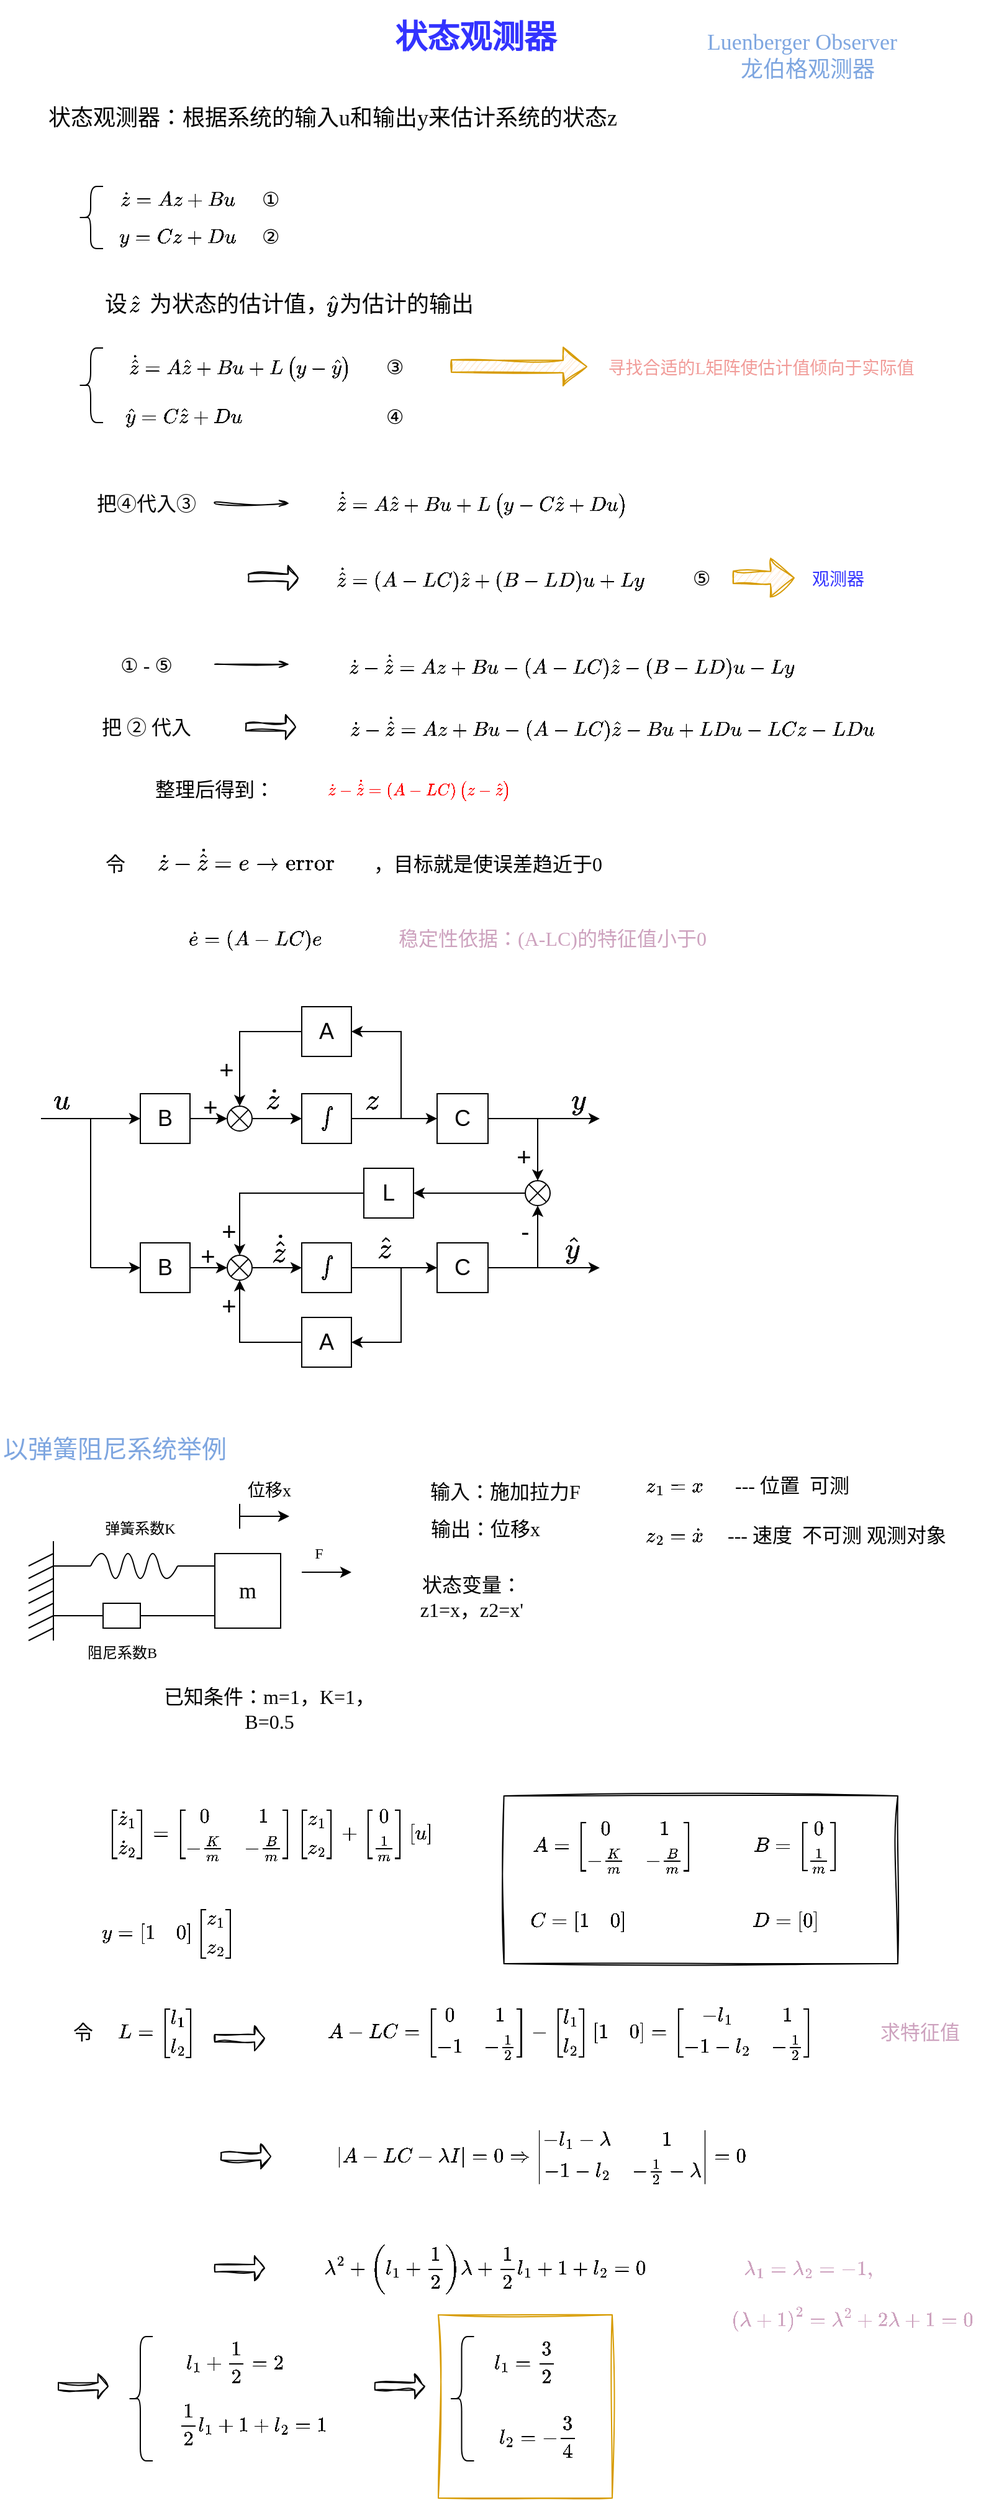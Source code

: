 <mxfile version="28.0.7">
  <diagram name="第 1 页" id="Rf3a-F0ZnUSFxSIAb5Lx">
    <mxGraphModel dx="1140" dy="765" grid="1" gridSize="10" guides="1" tooltips="1" connect="1" arrows="1" fold="1" page="1" pageScale="1" pageWidth="827" pageHeight="1169" math="1" shadow="0">
      <root>
        <mxCell id="0" />
        <mxCell id="1" parent="0" />
        <mxCell id="M1LT-3Xf5aD-e46oFKok-122" value="" style="rounded=0;whiteSpace=wrap;html=1;sketch=1;curveFitting=1;jiggle=2;fillColor=none;strokeColor=#d79b00;" vertex="1" parent="1">
          <mxGeometry x="360" y="1902.5" width="140" height="147.5" as="geometry" />
        </mxCell>
        <mxCell id="M1LT-3Xf5aD-e46oFKok-121" value="" style="rounded=0;whiteSpace=wrap;html=1;sketch=1;curveFitting=1;jiggle=2;fillColor=none;" vertex="1" parent="1">
          <mxGeometry x="412.82" y="1485" width="317.18" height="135" as="geometry" />
        </mxCell>
        <mxCell id="6wYMlKSDy650KelBdiFN-46" value="状态观测器" style="text;html=1;align=center;verticalAlign=middle;whiteSpace=wrap;rounded=0;fontSize=26;fontFamily=Comic Sans MS;fontColor=#3333FF;fontStyle=1" parent="1" vertex="1">
          <mxGeometry x="250" y="40" width="280" height="60" as="geometry" />
        </mxCell>
        <mxCell id="M1LT-3Xf5aD-e46oFKok-1" value="状态观测器：根据系统的输入u和输出y来估计系统的状态z" style="text;html=1;align=center;verticalAlign=middle;whiteSpace=wrap;rounded=0;fontSize=18;fontFamily=Comic Sans MS;" vertex="1" parent="1">
          <mxGeometry x="30" y="120" width="490" height="30" as="geometry" />
        </mxCell>
        <mxCell id="M1LT-3Xf5aD-e46oFKok-2" value="" style="shape=curlyBracket;whiteSpace=wrap;html=1;rounded=1;labelPosition=left;verticalLabelPosition=middle;align=right;verticalAlign=middle;fontFamily=Comic Sans MS;" vertex="1" parent="1">
          <mxGeometry x="70" y="190" width="20" height="50" as="geometry" />
        </mxCell>
        <mxCell id="M1LT-3Xf5aD-e46oFKok-3" value="\[\dot z = Az + Bu\]" style="text;html=1;align=center;verticalAlign=middle;whiteSpace=wrap;rounded=0;fontSize=16;fontFamily=Comic Sans MS;" vertex="1" parent="1">
          <mxGeometry x="100" y="190" width="100" height="20" as="geometry" />
        </mxCell>
        <mxCell id="M1LT-3Xf5aD-e46oFKok-5" value="\[y = Cz + Du\]" style="text;html=1;align=center;verticalAlign=middle;whiteSpace=wrap;rounded=0;fontSize=16;fontFamily=Comic Sans MS;" vertex="1" parent="1">
          <mxGeometry x="100" y="220" width="100" height="20" as="geometry" />
        </mxCell>
        <mxCell id="M1LT-3Xf5aD-e46oFKok-8" value="①" style="text;html=1;align=center;verticalAlign=middle;whiteSpace=wrap;rounded=0;fontSize=16;fontFamily=Comic Sans MS;" vertex="1" parent="1">
          <mxGeometry x="210" y="185" width="30" height="30" as="geometry" />
        </mxCell>
        <mxCell id="M1LT-3Xf5aD-e46oFKok-9" value="②" style="text;html=1;align=center;verticalAlign=middle;whiteSpace=wrap;rounded=0;fontSize=16;fontFamily=Comic Sans MS;" vertex="1" parent="1">
          <mxGeometry x="210" y="220" width="30" height="20" as="geometry" />
        </mxCell>
        <mxCell id="M1LT-3Xf5aD-e46oFKok-10" value="Luenberger Observer&amp;nbsp;&amp;nbsp;&lt;div&gt;龙伯格观测器&lt;/div&gt;" style="text;html=1;align=center;verticalAlign=middle;whiteSpace=wrap;rounded=0;fontSize=18;fontFamily=Comic Sans MS;fontColor=#7EA6E0;" vertex="1" parent="1">
          <mxGeometry x="550" y="60" width="215" height="50" as="geometry" />
        </mxCell>
        <mxCell id="M1LT-3Xf5aD-e46oFKok-11" value="设&amp;nbsp; &amp;nbsp; 为状态的估计值，&amp;nbsp; 为估计的输出" style="text;align=center;verticalAlign=middle;rounded=0;fontSize=18;fontFamily=Comic Sans MS;html=1;whiteSpace=wrap;convertToSvg=0;" vertex="1" parent="1">
          <mxGeometry x="80" y="270" width="320" height="30" as="geometry" />
        </mxCell>
        <mxCell id="M1LT-3Xf5aD-e46oFKok-14" value="\[{\hat z}\]" style="text;html=1;align=center;verticalAlign=middle;whiteSpace=wrap;rounded=0;fontSize=18;fontFamily=Comic Sans MS;" vertex="1" parent="1">
          <mxGeometry x="100" y="270" width="30" height="30" as="geometry" />
        </mxCell>
        <mxCell id="M1LT-3Xf5aD-e46oFKok-15" value="\[{\hat y}\]" style="text;html=1;align=center;verticalAlign=middle;whiteSpace=wrap;rounded=0;fontSize=18;fontFamily=Comic Sans MS;" vertex="1" parent="1">
          <mxGeometry x="260" y="270" width="30" height="30" as="geometry" />
        </mxCell>
        <mxCell id="M1LT-3Xf5aD-e46oFKok-16" value="\[\dot {\hat z} = A\hat z + Bu + L\left( {y - \hat y} \right)\]" style="text;html=1;align=center;verticalAlign=middle;whiteSpace=wrap;rounded=0;fontSize=16;fontFamily=Comic Sans MS;" vertex="1" parent="1">
          <mxGeometry x="100" y="320" width="200" height="30" as="geometry" />
        </mxCell>
        <mxCell id="M1LT-3Xf5aD-e46oFKok-17" value="\[\hat y = C\hat z + Du\]" style="text;html=1;align=center;verticalAlign=middle;whiteSpace=wrap;rounded=0;fontSize=16;fontFamily=Comic Sans MS;" vertex="1" parent="1">
          <mxGeometry x="100" y="360" width="110" height="30" as="geometry" />
        </mxCell>
        <mxCell id="M1LT-3Xf5aD-e46oFKok-18" value="" style="shape=curlyBracket;whiteSpace=wrap;html=1;rounded=1;labelPosition=left;verticalLabelPosition=middle;align=right;verticalAlign=middle;fontFamily=Comic Sans MS;" vertex="1" parent="1">
          <mxGeometry x="70" y="320" width="20" height="60" as="geometry" />
        </mxCell>
        <mxCell id="M1LT-3Xf5aD-e46oFKok-19" value="③" style="text;html=1;align=center;verticalAlign=middle;whiteSpace=wrap;rounded=0;fontSize=16;fontFamily=Comic Sans MS;" vertex="1" parent="1">
          <mxGeometry x="310" y="320" width="30" height="30" as="geometry" />
        </mxCell>
        <mxCell id="M1LT-3Xf5aD-e46oFKok-20" value="把④代入③" style="text;html=1;align=center;verticalAlign=middle;whiteSpace=wrap;rounded=0;fontSize=16;fontFamily=Comic Sans MS;" vertex="1" parent="1">
          <mxGeometry x="70" y="430" width="110" height="30" as="geometry" />
        </mxCell>
        <mxCell id="M1LT-3Xf5aD-e46oFKok-21" value="&lt;font style=&quot;font-size: 14px;&quot;&gt;寻找合适的L矩阵使估计值倾向于实际值&lt;/font&gt;" style="text;align=center;verticalAlign=middle;rounded=0;fontSize=18;fontFamily=Comic Sans MS;html=1;whiteSpace=wrap;convertToSvg=0;fontColor=#F19C99;" vertex="1" parent="1">
          <mxGeometry x="490" y="320" width="260" height="30" as="geometry" />
        </mxCell>
        <mxCell id="M1LT-3Xf5aD-e46oFKok-22" value="" style="shape=flexArrow;endArrow=classic;html=1;rounded=0;fillColor=#ffe6cc;strokeColor=#d79b00;sketch=1;curveFitting=1;jiggle=2;fontFamily=Comic Sans MS;" edge="1" parent="1">
          <mxGeometry width="50" height="50" relative="1" as="geometry">
            <mxPoint x="370" y="334.5" as="sourcePoint" />
            <mxPoint x="480" y="335" as="targetPoint" />
          </mxGeometry>
        </mxCell>
        <mxCell id="M1LT-3Xf5aD-e46oFKok-24" value="" style="curved=1;endArrow=openThin;html=1;rounded=0;endFill=0;shadow=0;flowAnimation=0;sketch=1;curveFitting=1;jiggle=2;exitX=1;exitY=0.5;exitDx=0;exitDy=0;fontFamily=Comic Sans MS;" edge="1" parent="1" source="M1LT-3Xf5aD-e46oFKok-20">
          <mxGeometry width="50" height="50" relative="1" as="geometry">
            <mxPoint x="360" y="400" as="sourcePoint" />
            <mxPoint x="240" y="445" as="targetPoint" />
            <Array as="points" />
          </mxGeometry>
        </mxCell>
        <mxCell id="M1LT-3Xf5aD-e46oFKok-26" value="\[\dot {\hat z} = A\hat z + Bu + L\left( {y - C\hat z + Du} \right)\]" style="text;html=1;align=center;verticalAlign=middle;whiteSpace=wrap;rounded=0;fontSize=16;fontFamily=Comic Sans MS;" vertex="1" parent="1">
          <mxGeometry x="250" y="430" width="290" height="30" as="geometry" />
        </mxCell>
        <mxCell id="M1LT-3Xf5aD-e46oFKok-27" value="④" style="text;html=1;align=center;verticalAlign=middle;whiteSpace=wrap;rounded=0;fontSize=16;fontFamily=Comic Sans MS;" vertex="1" parent="1">
          <mxGeometry x="310" y="360" width="30" height="30" as="geometry" />
        </mxCell>
        <mxCell id="M1LT-3Xf5aD-e46oFKok-28" value="⑤" style="text;html=1;align=center;verticalAlign=middle;whiteSpace=wrap;rounded=0;fontSize=16;fontFamily=Comic Sans MS;" vertex="1" parent="1">
          <mxGeometry x="557" y="490" width="30" height="30" as="geometry" />
        </mxCell>
        <mxCell id="M1LT-3Xf5aD-e46oFKok-30" value="" style="shape=singleArrow;whiteSpace=wrap;html=1;sketch=1;curveFitting=1;jiggle=2;fontFamily=Comic Sans MS;" vertex="1" parent="1">
          <mxGeometry x="207" y="495" width="40" height="20" as="geometry" />
        </mxCell>
        <mxCell id="M1LT-3Xf5aD-e46oFKok-31" value="\[\dot {\hat z} = \left( {A - LC} \right)\hat z + \left( {B - LD} \right)u + Ly\]" style="text;html=1;align=center;verticalAlign=middle;whiteSpace=wrap;rounded=0;fontSize=16;fontFamily=Comic Sans MS;" vertex="1" parent="1">
          <mxGeometry x="257" y="490" width="290" height="30" as="geometry" />
        </mxCell>
        <mxCell id="M1LT-3Xf5aD-e46oFKok-32" value="" style="shape=flexArrow;endArrow=classic;html=1;rounded=0;fillColor=#ffe6cc;strokeColor=#d79b00;sketch=1;curveFitting=1;jiggle=2;fontFamily=Comic Sans MS;" edge="1" parent="1">
          <mxGeometry width="50" height="50" relative="1" as="geometry">
            <mxPoint x="597" y="504.5" as="sourcePoint" />
            <mxPoint x="647" y="505" as="targetPoint" />
          </mxGeometry>
        </mxCell>
        <mxCell id="M1LT-3Xf5aD-e46oFKok-33" value="&lt;span style=&quot;font-size: 14px;&quot;&gt;观测器&lt;/span&gt;" style="text;align=center;verticalAlign=middle;rounded=0;fontSize=18;fontFamily=Comic Sans MS;html=1;whiteSpace=wrap;convertToSvg=0;fontColor=#3333FF;" vertex="1" parent="1">
          <mxGeometry x="657" y="490" width="50" height="30" as="geometry" />
        </mxCell>
        <mxCell id="M1LT-3Xf5aD-e46oFKok-34" value="① - ⑤" style="text;html=1;align=center;verticalAlign=middle;whiteSpace=wrap;rounded=0;fontSize=16;fontFamily=Comic Sans MS;" vertex="1" parent="1">
          <mxGeometry x="90" y="560" width="70" height="30" as="geometry" />
        </mxCell>
        <mxCell id="M1LT-3Xf5aD-e46oFKok-35" value="" style="curved=1;endArrow=openThin;html=1;rounded=0;endFill=0;shadow=0;flowAnimation=0;sketch=1;curveFitting=1;jiggle=2;exitX=1;exitY=0.5;exitDx=0;exitDy=0;fontFamily=Comic Sans MS;" edge="1" parent="1">
          <mxGeometry width="50" height="50" relative="1" as="geometry">
            <mxPoint x="180" y="574.5" as="sourcePoint" />
            <mxPoint x="240" y="574.5" as="targetPoint" />
            <Array as="points" />
          </mxGeometry>
        </mxCell>
        <mxCell id="M1LT-3Xf5aD-e46oFKok-36" value="\[\dot z - \dot {\hat z} = Az + Bu - \left( {A - LC} \right)\hat z - \left( {B - LD} \right)u - Ly\]" style="text;html=1;align=center;verticalAlign=middle;whiteSpace=wrap;rounded=0;fontSize=16;fontFamily=Comic Sans MS;" vertex="1" parent="1">
          <mxGeometry x="247" y="560" width="440" height="30" as="geometry" />
        </mxCell>
        <mxCell id="M1LT-3Xf5aD-e46oFKok-37" value="把 ② 代入" style="text;html=1;align=center;verticalAlign=middle;whiteSpace=wrap;rounded=0;fontSize=16;fontFamily=Comic Sans MS;" vertex="1" parent="1">
          <mxGeometry x="80" y="610" width="90" height="30" as="geometry" />
        </mxCell>
        <mxCell id="M1LT-3Xf5aD-e46oFKok-40" value="" style="shape=singleArrow;whiteSpace=wrap;html=1;sketch=1;curveFitting=1;jiggle=2;fontFamily=Comic Sans MS;" vertex="1" parent="1">
          <mxGeometry x="205" y="615" width="40" height="20" as="geometry" />
        </mxCell>
        <mxCell id="M1LT-3Xf5aD-e46oFKok-42" value="\[\dot z - \dot {\hat z} = Az + Bu - \left( {A - LC} \right)\hat z - Bu + LDu - LCz - LDu\]" style="text;html=1;align=center;verticalAlign=middle;whiteSpace=wrap;rounded=0;fontSize=16;fontFamily=Comic Sans MS;" vertex="1" parent="1">
          <mxGeometry x="260" y="610" width="480" height="30" as="geometry" />
        </mxCell>
        <mxCell id="M1LT-3Xf5aD-e46oFKok-43" value="整理后得到：" style="text;html=1;align=center;verticalAlign=middle;whiteSpace=wrap;rounded=0;fontSize=16;fontFamily=Comic Sans MS;" vertex="1" parent="1">
          <mxGeometry x="120" y="660" width="120" height="30" as="geometry" />
        </mxCell>
        <mxCell id="M1LT-3Xf5aD-e46oFKok-46" value="&lt;span style=&quot;font-size: 13px; text-align: left;&quot;&gt;\[\dot z - \dot {\hat z} = \left( {A - LC} \right)\left( {z - \hat z} \right)\]&lt;/span&gt;" style="text;html=1;align=center;verticalAlign=middle;whiteSpace=wrap;rounded=0;fontSize=16;fontColor=#FF0000;fontFamily=Comic Sans MS;" vertex="1" parent="1">
          <mxGeometry x="240" y="660" width="210" height="30" as="geometry" />
        </mxCell>
        <mxCell id="M1LT-3Xf5aD-e46oFKok-48" value="&lt;span style=&quot;color: rgb(0, 0, 0); font-size: 18px; font-style: normal; font-variant-ligatures: normal; font-variant-caps: normal; font-weight: 400; letter-spacing: normal; orphans: 2; text-align: left; text-indent: 0px; text-transform: none; widows: 2; word-spacing: 0px; -webkit-text-stroke-width: 0px; white-space: normal; background-color: rgb(236, 236, 236); text-decoration-thickness: initial; text-decoration-style: initial; text-decoration-color: initial; float: none; display: inline !important;&quot;&gt;\[\dot z - \dot {\hat z} = e \to {\rm{error}}\]&lt;/span&gt;" style="text;html=1;align=center;verticalAlign=middle;whiteSpace=wrap;rounded=0;fontSize=16;fontFamily=Comic Sans MS;" vertex="1" parent="1">
          <mxGeometry x="100" y="720" width="210" height="25" as="geometry" />
        </mxCell>
        <mxCell id="M1LT-3Xf5aD-e46oFKok-49" value="令" style="text;html=1;align=center;verticalAlign=middle;whiteSpace=wrap;rounded=0;fontSize=16;fontFamily=Comic Sans MS;" vertex="1" parent="1">
          <mxGeometry x="80" y="720" width="40" height="30" as="geometry" />
        </mxCell>
        <mxCell id="M1LT-3Xf5aD-e46oFKok-50" value="，目标就是使误差趋近于0" style="text;html=1;align=center;verticalAlign=middle;whiteSpace=wrap;rounded=0;fontSize=16;fontFamily=Comic Sans MS;" vertex="1" parent="1">
          <mxGeometry x="290" y="720" width="220" height="30" as="geometry" />
        </mxCell>
        <mxCell id="M1LT-3Xf5aD-e46oFKok-51" value="\[\dot e = \left( {A - LC} \right)e\]" style="text;html=1;align=center;verticalAlign=middle;whiteSpace=wrap;rounded=0;fontSize=16;fontFamily=Comic Sans MS;" vertex="1" parent="1">
          <mxGeometry x="135" y="780" width="155" height="30" as="geometry" />
        </mxCell>
        <mxCell id="M1LT-3Xf5aD-e46oFKok-52" value="稳定性依据：(A-LC)的特征值小于0" style="text;html=1;align=center;verticalAlign=middle;whiteSpace=wrap;rounded=0;fontSize=16;fontColor=#CDA2BE;fontFamily=Comic Sans MS;" vertex="1" parent="1">
          <mxGeometry x="304" y="780" width="296" height="30" as="geometry" />
        </mxCell>
        <mxCell id="M1LT-3Xf5aD-e46oFKok-53" value="输入：施加拉力F" style="text;html=1;align=center;verticalAlign=middle;whiteSpace=wrap;rounded=0;fontSize=16;fontFamily=Comic Sans MS;" vertex="1" parent="1">
          <mxGeometry x="349" y="1225" width="130" height="30" as="geometry" />
        </mxCell>
        <mxCell id="M1LT-3Xf5aD-e46oFKok-54" value="以弹簧阻尼系统举例" style="text;html=1;align=center;verticalAlign=middle;whiteSpace=wrap;rounded=0;fontSize=20;fontFamily=Comic Sans MS;fontColor=#7EA6E0;" vertex="1" parent="1">
          <mxGeometry x="7.5" y="1180" width="182.5" height="50" as="geometry" />
        </mxCell>
        <mxCell id="M1LT-3Xf5aD-e46oFKok-55" value="" style="endArrow=none;html=1;rounded=0;fontFamily=Comic Sans MS;" edge="1" parent="1">
          <mxGeometry width="50" height="50" relative="1" as="geometry">
            <mxPoint x="50" y="1360" as="sourcePoint" />
            <mxPoint x="50" y="1280" as="targetPoint" />
          </mxGeometry>
        </mxCell>
        <mxCell id="M1LT-3Xf5aD-e46oFKok-56" value="" style="endArrow=none;html=1;rounded=0;fontFamily=Comic Sans MS;" edge="1" parent="1">
          <mxGeometry width="50" height="50" relative="1" as="geometry">
            <mxPoint x="80" y="1300" as="sourcePoint" />
            <mxPoint x="50" y="1300" as="targetPoint" />
          </mxGeometry>
        </mxCell>
        <mxCell id="M1LT-3Xf5aD-e46oFKok-63" value="" style="curved=1;endArrow=none;html=1;rounded=0;endFill=0;fontFamily=Comic Sans MS;" edge="1" parent="1">
          <mxGeometry width="50" height="50" relative="1" as="geometry">
            <mxPoint x="80" y="1300" as="sourcePoint" />
            <mxPoint x="150" y="1300" as="targetPoint" />
            <Array as="points">
              <mxPoint x="90" y="1280" />
              <mxPoint x="100" y="1320" />
              <mxPoint x="110" y="1280" />
              <mxPoint x="120" y="1320" />
              <mxPoint x="130" y="1280" />
              <mxPoint x="140" y="1320" />
            </Array>
          </mxGeometry>
        </mxCell>
        <mxCell id="M1LT-3Xf5aD-e46oFKok-64" value="" style="endArrow=none;html=1;rounded=0;exitX=0;exitY=0.5;exitDx=0;exitDy=0;fontFamily=Comic Sans MS;" edge="1" parent="1" source="M1LT-3Xf5aD-e46oFKok-65">
          <mxGeometry width="50" height="50" relative="1" as="geometry">
            <mxPoint x="80" y="1340" as="sourcePoint" />
            <mxPoint x="50" y="1340" as="targetPoint" />
          </mxGeometry>
        </mxCell>
        <mxCell id="M1LT-3Xf5aD-e46oFKok-66" value="m" style="rounded=0;whiteSpace=wrap;html=1;fontSize=18;fontFamily=Comic Sans MS;" vertex="1" parent="1">
          <mxGeometry x="180" y="1290" width="53" height="60" as="geometry" />
        </mxCell>
        <mxCell id="M1LT-3Xf5aD-e46oFKok-67" value="" style="endArrow=none;html=1;rounded=0;fontFamily=Comic Sans MS;" edge="1" parent="1">
          <mxGeometry width="50" height="50" relative="1" as="geometry">
            <mxPoint x="180" y="1300" as="sourcePoint" />
            <mxPoint x="150" y="1300" as="targetPoint" />
          </mxGeometry>
        </mxCell>
        <mxCell id="M1LT-3Xf5aD-e46oFKok-68" value="" style="endArrow=none;html=1;rounded=0;exitX=0;exitY=0.833;exitDx=0;exitDy=0;exitPerimeter=0;fontFamily=Comic Sans MS;" edge="1" parent="1" source="M1LT-3Xf5aD-e46oFKok-65">
          <mxGeometry width="50" height="50" relative="1" as="geometry">
            <mxPoint x="170" y="1339.95" as="sourcePoint" />
            <mxPoint x="110" y="1340" as="targetPoint" />
          </mxGeometry>
        </mxCell>
        <mxCell id="M1LT-3Xf5aD-e46oFKok-69" value="" style="endArrow=none;html=1;rounded=0;exitX=0;exitY=0.833;exitDx=0;exitDy=0;exitPerimeter=0;fontFamily=Comic Sans MS;" edge="1" parent="1" source="M1LT-3Xf5aD-e46oFKok-66" target="M1LT-3Xf5aD-e46oFKok-65">
          <mxGeometry width="50" height="50" relative="1" as="geometry">
            <mxPoint x="180" y="1340" as="sourcePoint" />
            <mxPoint x="110" y="1340" as="targetPoint" />
          </mxGeometry>
        </mxCell>
        <mxCell id="M1LT-3Xf5aD-e46oFKok-65" value="" style="rounded=0;whiteSpace=wrap;html=1;fontFamily=Comic Sans MS;" vertex="1" parent="1">
          <mxGeometry x="90" y="1330" width="30" height="20" as="geometry" />
        </mxCell>
        <mxCell id="M1LT-3Xf5aD-e46oFKok-72" value="弹簧系数K" style="text;html=1;align=center;verticalAlign=middle;whiteSpace=wrap;rounded=0;fontFamily=Comic Sans MS;" vertex="1" parent="1">
          <mxGeometry x="90" y="1260" width="60" height="20" as="geometry" />
        </mxCell>
        <mxCell id="M1LT-3Xf5aD-e46oFKok-73" value="阻尼系数B" style="text;html=1;align=center;verticalAlign=middle;whiteSpace=wrap;rounded=0;fontFamily=Comic Sans MS;" vertex="1" parent="1">
          <mxGeometry x="72.5" y="1360" width="65" height="20" as="geometry" />
        </mxCell>
        <mxCell id="M1LT-3Xf5aD-e46oFKok-74" value="" style="endArrow=classic;html=1;rounded=0;fontFamily=Comic Sans MS;" edge="1" parent="1">
          <mxGeometry width="50" height="50" relative="1" as="geometry">
            <mxPoint x="250" y="1305" as="sourcePoint" />
            <mxPoint x="290" y="1305" as="targetPoint" />
          </mxGeometry>
        </mxCell>
        <mxCell id="M1LT-3Xf5aD-e46oFKok-75" value="F" style="text;html=1;align=center;verticalAlign=middle;whiteSpace=wrap;rounded=0;fontFamily=Comic Sans MS;" vertex="1" parent="1">
          <mxGeometry x="254" y="1280" width="20" height="20" as="geometry" />
        </mxCell>
        <mxCell id="M1LT-3Xf5aD-e46oFKok-76" value="" style="endArrow=none;html=1;rounded=0;fontFamily=Comic Sans MS;" edge="1" parent="1">
          <mxGeometry width="50" height="50" relative="1" as="geometry">
            <mxPoint x="200" y="1270" as="sourcePoint" />
            <mxPoint x="200" y="1250" as="targetPoint" />
          </mxGeometry>
        </mxCell>
        <mxCell id="M1LT-3Xf5aD-e46oFKok-77" value="" style="endArrow=classic;html=1;rounded=0;fontFamily=Comic Sans MS;" edge="1" parent="1">
          <mxGeometry width="50" height="50" relative="1" as="geometry">
            <mxPoint x="200" y="1260" as="sourcePoint" />
            <mxPoint x="240" y="1260" as="targetPoint" />
          </mxGeometry>
        </mxCell>
        <mxCell id="M1LT-3Xf5aD-e46oFKok-78" value="位移x" style="text;html=1;align=center;verticalAlign=middle;whiteSpace=wrap;rounded=0;fontFamily=Comic Sans MS;fontSize=14;" vertex="1" parent="1">
          <mxGeometry x="200" y="1230" width="47.5" height="20" as="geometry" />
        </mxCell>
        <mxCell id="M1LT-3Xf5aD-e46oFKok-79" value="" style="endArrow=none;html=1;rounded=0;fontFamily=Comic Sans MS;" edge="1" parent="1">
          <mxGeometry width="50" height="50" relative="1" as="geometry">
            <mxPoint x="30" y="1300" as="sourcePoint" />
            <mxPoint x="50" y="1290" as="targetPoint" />
          </mxGeometry>
        </mxCell>
        <mxCell id="M1LT-3Xf5aD-e46oFKok-80" value="" style="endArrow=none;html=1;rounded=0;fontFamily=Comic Sans MS;" edge="1" parent="1">
          <mxGeometry width="50" height="50" relative="1" as="geometry">
            <mxPoint x="30" y="1310" as="sourcePoint" />
            <mxPoint x="50" y="1300" as="targetPoint" />
          </mxGeometry>
        </mxCell>
        <mxCell id="M1LT-3Xf5aD-e46oFKok-81" value="" style="endArrow=none;html=1;rounded=0;fontFamily=Comic Sans MS;" edge="1" parent="1">
          <mxGeometry width="50" height="50" relative="1" as="geometry">
            <mxPoint x="30" y="1320" as="sourcePoint" />
            <mxPoint x="50" y="1310" as="targetPoint" />
          </mxGeometry>
        </mxCell>
        <mxCell id="M1LT-3Xf5aD-e46oFKok-82" value="" style="endArrow=none;html=1;rounded=0;fontFamily=Comic Sans MS;" edge="1" parent="1">
          <mxGeometry width="50" height="50" relative="1" as="geometry">
            <mxPoint x="30" y="1330" as="sourcePoint" />
            <mxPoint x="50" y="1320" as="targetPoint" />
          </mxGeometry>
        </mxCell>
        <mxCell id="M1LT-3Xf5aD-e46oFKok-83" value="" style="endArrow=none;html=1;rounded=0;fontFamily=Comic Sans MS;" edge="1" parent="1">
          <mxGeometry width="50" height="50" relative="1" as="geometry">
            <mxPoint x="30" y="1340" as="sourcePoint" />
            <mxPoint x="50" y="1330" as="targetPoint" />
          </mxGeometry>
        </mxCell>
        <mxCell id="M1LT-3Xf5aD-e46oFKok-84" value="" style="endArrow=none;html=1;rounded=0;fontFamily=Comic Sans MS;" edge="1" parent="1">
          <mxGeometry width="50" height="50" relative="1" as="geometry">
            <mxPoint x="30" y="1350" as="sourcePoint" />
            <mxPoint x="50" y="1340" as="targetPoint" />
          </mxGeometry>
        </mxCell>
        <mxCell id="M1LT-3Xf5aD-e46oFKok-85" value="" style="endArrow=none;html=1;rounded=0;fontFamily=Comic Sans MS;" edge="1" parent="1">
          <mxGeometry width="50" height="50" relative="1" as="geometry">
            <mxPoint x="30" y="1360" as="sourcePoint" />
            <mxPoint x="50" y="1350" as="targetPoint" />
          </mxGeometry>
        </mxCell>
        <mxCell id="M1LT-3Xf5aD-e46oFKok-87" value="输出：位移x" style="text;html=1;align=center;verticalAlign=middle;whiteSpace=wrap;rounded=0;fontSize=16;fontFamily=Comic Sans MS;" vertex="1" parent="1">
          <mxGeometry x="340" y="1255" width="116" height="30" as="geometry" />
        </mxCell>
        <mxCell id="M1LT-3Xf5aD-e46oFKok-88" value="状态变量：z1=x，z2=x&#39;" style="text;html=1;align=center;verticalAlign=middle;whiteSpace=wrap;rounded=0;fontSize=16;fontFamily=Comic Sans MS;" vertex="1" parent="1">
          <mxGeometry x="324" y="1300" width="126" height="50" as="geometry" />
        </mxCell>
        <mxCell id="M1LT-3Xf5aD-e46oFKok-89" value="\[{z_1} = x\]" style="text;html=1;align=center;verticalAlign=middle;whiteSpace=wrap;rounded=0;fontSize=16;fontFamily=Comic Sans MS;" vertex="1" parent="1">
          <mxGeometry x="520" y="1220" width="60" height="30" as="geometry" />
        </mxCell>
        <mxCell id="M1LT-3Xf5aD-e46oFKok-90" value="\[{z_2} = \dot x\]" style="text;html=1;align=center;verticalAlign=middle;whiteSpace=wrap;rounded=0;fontSize=16;fontFamily=Comic Sans MS;" vertex="1" parent="1">
          <mxGeometry x="520" y="1260" width="60" height="30" as="geometry" />
        </mxCell>
        <mxCell id="M1LT-3Xf5aD-e46oFKok-91" value="--- 位置&amp;nbsp; 可测" style="text;html=1;align=center;verticalAlign=middle;whiteSpace=wrap;rounded=0;fontSize=16;fontFamily=Comic Sans MS;" vertex="1" parent="1">
          <mxGeometry x="580" y="1220" width="130" height="30" as="geometry" />
        </mxCell>
        <mxCell id="M1LT-3Xf5aD-e46oFKok-92" value="--- 速度&amp;nbsp; 不可测 观测对象&amp;nbsp;&amp;nbsp;" style="text;html=1;align=center;verticalAlign=middle;whiteSpace=wrap;rounded=0;fontSize=16;fontFamily=Comic Sans MS;" vertex="1" parent="1">
          <mxGeometry x="580" y="1260" width="210" height="30" as="geometry" />
        </mxCell>
        <mxCell id="M1LT-3Xf5aD-e46oFKok-93" value="已知条件：m=1，K=1，B=0.5" style="text;html=1;align=center;verticalAlign=middle;whiteSpace=wrap;rounded=0;fontSize=16;fontFamily=Comic Sans MS;" vertex="1" parent="1">
          <mxGeometry x="118.75" y="1400" width="210" height="30" as="geometry" />
        </mxCell>
        <mxCell id="M1LT-3Xf5aD-e46oFKok-94" value="\[\left[ {\begin{array}{*{20}{c}}&#xa;{{{\dot z}_1}}\\&#xa;{{{\dot z}_2}}&#xa;\end{array}} \right] = \left[ {\begin{array}{*{20}{c}}&#xa;0&amp;1\\&#xa;{ - \frac{K}{m}}&amp;{ - \frac{B}{m}}&#xa;\end{array}} \right]\left[ {\begin{array}{*{20}{c}}&#xa;{{z_1}}\\&#xa;{{z_2}}&#xa;\end{array}} \right] + \left[ {\begin{array}{*{20}{c}}&#xa;0\\&#xa;{\frac{1}{m}}&#xa;\end{array}} \right]\left[ u \right]\]" style="text;html=1;align=center;verticalAlign=middle;whiteSpace=wrap;rounded=0;fontSize=16;fontFamily=Comic Sans MS;" vertex="1" parent="1">
          <mxGeometry x="58.75" y="1480" width="330" height="70" as="geometry" />
        </mxCell>
        <mxCell id="M1LT-3Xf5aD-e46oFKok-96" value="\[y = \left[ {\begin{array}{*{20}{c}}&#xa;1&amp;0&#xa;\end{array}} \right]\left[ {\begin{array}{*{20}{c}}&#xa;{{z_1}}\\&#xa;{{z_2}}&#xa;\end{array}} \right]\]" style="text;html=1;align=center;verticalAlign=middle;whiteSpace=wrap;rounded=0;fontSize=16;fontFamily=Comic Sans MS;" vertex="1" parent="1">
          <mxGeometry x="58.75" y="1560" width="168" height="70" as="geometry" />
        </mxCell>
        <mxCell id="M1LT-3Xf5aD-e46oFKok-97" value="\[L = \left[ {\begin{array}{*{20}{c}}&#xa;{{l_1}}\\&#xa;{{l_2}}&#xa;\end{array}} \right]\]" style="text;html=1;align=center;verticalAlign=middle;whiteSpace=wrap;rounded=0;fontSize=16;fontFamily=Comic Sans MS;" vertex="1" parent="1">
          <mxGeometry x="50" y="1640" width="168" height="70" as="geometry" />
        </mxCell>
        <mxCell id="M1LT-3Xf5aD-e46oFKok-98" value="令" style="text;html=1;align=center;verticalAlign=middle;whiteSpace=wrap;rounded=0;fontSize=16;fontFamily=Comic Sans MS;" vertex="1" parent="1">
          <mxGeometry x="59" y="1660" width="30" height="30" as="geometry" />
        </mxCell>
        <mxCell id="M1LT-3Xf5aD-e46oFKok-99" value="" style="shape=singleArrow;whiteSpace=wrap;html=1;sketch=1;curveFitting=1;jiggle=2;fontFamily=Comic Sans MS;" vertex="1" parent="1">
          <mxGeometry x="180" y="1670" width="40" height="20" as="geometry" />
        </mxCell>
        <mxCell id="M1LT-3Xf5aD-e46oFKok-100" value="\[A - LC = \left[ {\begin{array}{*{20}{c}}&#xa;0&amp;1\\&#xa;{ - 1}&amp;{ - \frac{1}{2}}&#xa;\end{array}} \right] - \left[ {\begin{array}{*{20}{c}}&#xa;{{l_1}}\\&#xa;{{l_2}}&#xa;\end{array}} \right]\left[ {\begin{array}{*{20}{c}}&#xa;1&amp;0&#xa;\end{array}} \right] = \left[ {\begin{array}{*{20}{c}}&#xa;{ - {l_1}}&amp;1\\&#xa;{ - 1 - {l_2}}&amp;{ - \frac{1}{2}}&#xa;\end{array}} \right]\]" style="text;html=1;align=center;verticalAlign=middle;whiteSpace=wrap;rounded=0;fontSize=16;fontFamily=Comic Sans MS;" vertex="1" parent="1">
          <mxGeometry x="383" y="1640" width="168" height="70" as="geometry" />
        </mxCell>
        <mxCell id="M1LT-3Xf5aD-e46oFKok-101" value="求特征值" style="text;html=1;align=center;verticalAlign=middle;whiteSpace=wrap;rounded=0;fontSize=16;fontColor=#CDA2BE;fontFamily=Comic Sans MS;" vertex="1" parent="1">
          <mxGeometry x="700" y="1660" width="96" height="30" as="geometry" />
        </mxCell>
        <mxCell id="M1LT-3Xf5aD-e46oFKok-102" value="\[\left| {A - LC - \lambda I} \right| = 0 \Rightarrow \left| {\begin{array}{*{20}{c}}&#xa;{ - {l_1} - \lambda }&amp;1\\&#xa;{ - 1 - {l_2}}&amp;{ - \frac{1}{2} - \lambda }&#xa;\end{array}} \right| = 0\]" style="text;html=1;align=center;verticalAlign=middle;whiteSpace=wrap;rounded=0;fontSize=16;fontFamily=Comic Sans MS;" vertex="1" parent="1">
          <mxGeometry x="245" y="1740" width="395" height="70" as="geometry" />
        </mxCell>
        <mxCell id="M1LT-3Xf5aD-e46oFKok-103" value="" style="shape=singleArrow;whiteSpace=wrap;html=1;sketch=1;curveFitting=1;jiggle=2;fontFamily=Comic Sans MS;" vertex="1" parent="1">
          <mxGeometry x="185" y="1765" width="40" height="20" as="geometry" />
        </mxCell>
        <mxCell id="M1LT-3Xf5aD-e46oFKok-104" value="\[{\lambda ^2} + \left( {{l_1} + \frac{1}{2}} \right)\lambda  + \frac{1}{2}{l_1} + 1 + {l_2} = 0\]" style="text;html=1;align=center;verticalAlign=middle;whiteSpace=wrap;rounded=0;fontSize=16;fontFamily=Comic Sans MS;" vertex="1" parent="1">
          <mxGeometry x="245" y="1830" width="305" height="70" as="geometry" />
        </mxCell>
        <mxCell id="M1LT-3Xf5aD-e46oFKok-105" value="" style="shape=singleArrow;whiteSpace=wrap;html=1;sketch=1;curveFitting=1;jiggle=2;fontFamily=Comic Sans MS;" vertex="1" parent="1">
          <mxGeometry x="180" y="1855" width="40" height="20" as="geometry" />
        </mxCell>
        <mxCell id="M1LT-3Xf5aD-e46oFKok-106" value="\[{\lambda _1} = {\lambda _2} =  - 1,\]" style="text;html=1;align=center;verticalAlign=middle;whiteSpace=wrap;rounded=0;fontSize=16;fontColor=#CDA2BE;fontFamily=Comic Sans MS;" vertex="1" parent="1">
          <mxGeometry x="587" y="1850" width="143" height="30" as="geometry" />
        </mxCell>
        <mxCell id="M1LT-3Xf5aD-e46oFKok-107" value="\[{\left( {\lambda  + 1} \right)^2} = {\lambda ^2} + 2\lambda  + 1 = 0\]" style="text;html=1;align=center;verticalAlign=middle;whiteSpace=wrap;rounded=0;fontSize=16;fontColor=#CDA2BE;fontFamily=Comic Sans MS;" vertex="1" parent="1">
          <mxGeometry x="597" y="1890" width="193" height="30" as="geometry" />
        </mxCell>
        <mxCell id="M1LT-3Xf5aD-e46oFKok-108" value="" style="shape=singleArrow;whiteSpace=wrap;html=1;sketch=1;curveFitting=1;jiggle=2;fontFamily=Comic Sans MS;" vertex="1" parent="1">
          <mxGeometry x="54" y="1950" width="40" height="20" as="geometry" />
        </mxCell>
        <mxCell id="M1LT-3Xf5aD-e46oFKok-109" value="" style="shape=curlyBracket;whiteSpace=wrap;html=1;rounded=1;labelPosition=left;verticalLabelPosition=middle;align=right;verticalAlign=middle;fontFamily=Comic Sans MS;" vertex="1" parent="1">
          <mxGeometry x="110" y="1920" width="20" height="100" as="geometry" />
        </mxCell>
        <mxCell id="M1LT-3Xf5aD-e46oFKok-110" value="\[{l_1} + \frac{1}{2} = 2\]" style="text;html=1;align=center;verticalAlign=middle;whiteSpace=wrap;rounded=0;fontSize=16;fontFamily=Comic Sans MS;" vertex="1" parent="1">
          <mxGeometry x="136" y="1920" width="121" height="40" as="geometry" />
        </mxCell>
        <mxCell id="M1LT-3Xf5aD-e46oFKok-111" value="\[\frac{1}{2}{l_1} + 1 + {l_2} = 1\]" style="text;html=1;align=center;verticalAlign=middle;whiteSpace=wrap;rounded=0;fontSize=16;fontFamily=Comic Sans MS;" vertex="1" parent="1">
          <mxGeometry x="139.5" y="1970" width="140.5" height="40" as="geometry" />
        </mxCell>
        <mxCell id="M1LT-3Xf5aD-e46oFKok-112" value="" style="shape=singleArrow;whiteSpace=wrap;html=1;sketch=1;curveFitting=1;jiggle=2;fontFamily=Comic Sans MS;" vertex="1" parent="1">
          <mxGeometry x="309" y="1950" width="40" height="20" as="geometry" />
        </mxCell>
        <mxCell id="M1LT-3Xf5aD-e46oFKok-113" value="" style="shape=curlyBracket;whiteSpace=wrap;html=1;rounded=1;labelPosition=left;verticalLabelPosition=middle;align=right;verticalAlign=middle;fontFamily=Comic Sans MS;" vertex="1" parent="1">
          <mxGeometry x="368.75" y="1920" width="20" height="100" as="geometry" />
        </mxCell>
        <mxCell id="M1LT-3Xf5aD-e46oFKok-114" value="\[{l_1} = \frac{3}{2}\]" style="text;html=1;align=center;verticalAlign=middle;whiteSpace=wrap;rounded=0;fontSize=16;fontFamily=Comic Sans MS;" vertex="1" parent="1">
          <mxGeometry x="368.75" y="1920" width="121" height="40" as="geometry" />
        </mxCell>
        <mxCell id="M1LT-3Xf5aD-e46oFKok-115" value="\[{l_2} =  - \frac{3}{4}\]" style="text;html=1;align=center;verticalAlign=middle;whiteSpace=wrap;rounded=0;fontSize=16;fontFamily=Comic Sans MS;" vertex="1" parent="1">
          <mxGeometry x="380" y="1980" width="121" height="40" as="geometry" />
        </mxCell>
        <mxCell id="M1LT-3Xf5aD-e46oFKok-116" value="\[A = \left[ {\begin{array}{*{20}{c}}&#xa;0&amp;1\\&#xa;{ - \frac{K}{m}}&amp;{ - \frac{B}{m}}&#xa;\end{array}} \right]\]" style="text;html=1;align=center;verticalAlign=middle;whiteSpace=wrap;rounded=0;fontSize=16;fontFamily=Comic Sans MS;" vertex="1" parent="1">
          <mxGeometry x="425.63" y="1490" width="148.75" height="70" as="geometry" />
        </mxCell>
        <mxCell id="M1LT-3Xf5aD-e46oFKok-117" value="\[B = \left[ {\begin{array}{*{20}{c}}&#xa;0\\&#xa;{\frac{1}{m}}&#xa;\end{array}} \right]\]" style="text;html=1;align=center;verticalAlign=middle;whiteSpace=wrap;rounded=0;fontSize=16;fontFamily=Comic Sans MS;" vertex="1" parent="1">
          <mxGeometry x="587" y="1490" width="123" height="70" as="geometry" />
        </mxCell>
        <mxCell id="M1LT-3Xf5aD-e46oFKok-118" value="\[C = \left[ {\begin{array}{*{20}{c}}&#xa;1&amp;0&#xa;\end{array}} \right]\]" style="text;html=1;align=center;verticalAlign=middle;whiteSpace=wrap;rounded=0;fontSize=16;fontFamily=Comic Sans MS;" vertex="1" parent="1">
          <mxGeometry x="425.63" y="1550" width="94.37" height="70" as="geometry" />
        </mxCell>
        <mxCell id="M1LT-3Xf5aD-e46oFKok-120" value="\[D = [0]\]" style="text;html=1;align=center;verticalAlign=middle;whiteSpace=wrap;rounded=0;fontSize=16;fontFamily=Comic Sans MS;" vertex="1" parent="1">
          <mxGeometry x="592.63" y="1560" width="94.37" height="50" as="geometry" />
        </mxCell>
        <mxCell id="M1LT-3Xf5aD-e46oFKok-136" style="edgeStyle=orthogonalEdgeStyle;rounded=0;orthogonalLoop=1;jettySize=auto;html=1;exitX=0;exitY=0.5;exitDx=0;exitDy=0;entryX=0.5;entryY=0;entryDx=0;entryDy=0;" edge="1" parent="1" source="M1LT-3Xf5aD-e46oFKok-123" target="M1LT-3Xf5aD-e46oFKok-128">
          <mxGeometry relative="1" as="geometry" />
        </mxCell>
        <mxCell id="M1LT-3Xf5aD-e46oFKok-123" value="A" style="rounded=0;whiteSpace=wrap;html=1;fontSize=18;" vertex="1" parent="1">
          <mxGeometry x="250" y="850" width="40" height="40" as="geometry" />
        </mxCell>
        <mxCell id="M1LT-3Xf5aD-e46oFKok-132" style="edgeStyle=orthogonalEdgeStyle;rounded=0;orthogonalLoop=1;jettySize=auto;html=1;exitX=1;exitY=0.5;exitDx=0;exitDy=0;entryX=0;entryY=0.5;entryDx=0;entryDy=0;" edge="1" parent="1" source="M1LT-3Xf5aD-e46oFKok-124" target="M1LT-3Xf5aD-e46oFKok-128">
          <mxGeometry relative="1" as="geometry" />
        </mxCell>
        <mxCell id="M1LT-3Xf5aD-e46oFKok-124" value="B" style="rounded=0;whiteSpace=wrap;html=1;fontSize=18;" vertex="1" parent="1">
          <mxGeometry x="120" y="920" width="40" height="40" as="geometry" />
        </mxCell>
        <mxCell id="M1LT-3Xf5aD-e46oFKok-135" style="edgeStyle=orthogonalEdgeStyle;rounded=0;orthogonalLoop=1;jettySize=auto;html=1;entryX=1;entryY=0.5;entryDx=0;entryDy=0;" edge="1" parent="1" target="M1LT-3Xf5aD-e46oFKok-123">
          <mxGeometry relative="1" as="geometry">
            <mxPoint x="330" y="940" as="sourcePoint" />
            <Array as="points">
              <mxPoint x="330" y="870" />
            </Array>
          </mxGeometry>
        </mxCell>
        <mxCell id="M1LT-3Xf5aD-e46oFKok-137" style="edgeStyle=orthogonalEdgeStyle;rounded=0;orthogonalLoop=1;jettySize=auto;html=1;exitX=1;exitY=0.5;exitDx=0;exitDy=0;" edge="1" parent="1" source="M1LT-3Xf5aD-e46oFKok-125">
          <mxGeometry relative="1" as="geometry">
            <mxPoint x="490" y="940.069" as="targetPoint" />
          </mxGeometry>
        </mxCell>
        <mxCell id="M1LT-3Xf5aD-e46oFKok-125" value="C" style="rounded=0;whiteSpace=wrap;html=1;fontSize=18;" vertex="1" parent="1">
          <mxGeometry x="359" y="920" width="41" height="40" as="geometry" />
        </mxCell>
        <mxCell id="M1LT-3Xf5aD-e46oFKok-134" style="edgeStyle=orthogonalEdgeStyle;rounded=0;orthogonalLoop=1;jettySize=auto;html=1;exitX=1;exitY=0.5;exitDx=0;exitDy=0;entryX=0;entryY=0.5;entryDx=0;entryDy=0;" edge="1" parent="1" source="M1LT-3Xf5aD-e46oFKok-126" target="M1LT-3Xf5aD-e46oFKok-125">
          <mxGeometry relative="1" as="geometry" />
        </mxCell>
        <mxCell id="M1LT-3Xf5aD-e46oFKok-126" value="\[\smallint \]" style="rounded=0;whiteSpace=wrap;html=1;fontSize=18;" vertex="1" parent="1">
          <mxGeometry x="250" y="920" width="40" height="40" as="geometry" />
        </mxCell>
        <mxCell id="M1LT-3Xf5aD-e46oFKok-127" value="" style="group" vertex="1" connectable="0" parent="1">
          <mxGeometry x="190" y="930" width="20" height="20" as="geometry" />
        </mxCell>
        <mxCell id="M1LT-3Xf5aD-e46oFKok-128" value="" style="ellipse;whiteSpace=wrap;html=1;aspect=fixed;" vertex="1" parent="M1LT-3Xf5aD-e46oFKok-127">
          <mxGeometry width="20" height="20" as="geometry" />
        </mxCell>
        <mxCell id="M1LT-3Xf5aD-e46oFKok-129" value="" style="endArrow=none;html=1;rounded=0;entryX=1;entryY=1;entryDx=0;entryDy=0;exitX=0;exitY=0;exitDx=0;exitDy=0;" edge="1" parent="M1LT-3Xf5aD-e46oFKok-127" source="M1LT-3Xf5aD-e46oFKok-128" target="M1LT-3Xf5aD-e46oFKok-128">
          <mxGeometry width="50" height="50" relative="1" as="geometry">
            <mxPoint x="-19.99" as="sourcePoint" />
            <mxPoint x="30.01" y="-50" as="targetPoint" />
          </mxGeometry>
        </mxCell>
        <mxCell id="M1LT-3Xf5aD-e46oFKok-130" value="" style="endArrow=none;html=1;rounded=0;entryX=0;entryY=1;entryDx=0;entryDy=0;exitX=1;exitY=0;exitDx=0;exitDy=0;" edge="1" parent="M1LT-3Xf5aD-e46oFKok-127" source="M1LT-3Xf5aD-e46oFKok-128" target="M1LT-3Xf5aD-e46oFKok-128">
          <mxGeometry width="50" height="50" relative="1" as="geometry">
            <mxPoint x="-10" y="-10" as="sourcePoint" />
            <mxPoint x="29.99" y="-10" as="targetPoint" />
          </mxGeometry>
        </mxCell>
        <mxCell id="M1LT-3Xf5aD-e46oFKok-131" value="" style="endArrow=classic;html=1;rounded=0;entryX=0;entryY=0.5;entryDx=0;entryDy=0;" edge="1" parent="1" target="M1LT-3Xf5aD-e46oFKok-124">
          <mxGeometry width="50" height="50" relative="1" as="geometry">
            <mxPoint x="40" y="940" as="sourcePoint" />
            <mxPoint x="109.995" y="940.12" as="targetPoint" />
          </mxGeometry>
        </mxCell>
        <mxCell id="M1LT-3Xf5aD-e46oFKok-133" style="edgeStyle=orthogonalEdgeStyle;rounded=0;orthogonalLoop=1;jettySize=auto;html=1;exitX=1;exitY=0.5;exitDx=0;exitDy=0;entryX=0;entryY=0.5;entryDx=0;entryDy=0;" edge="1" parent="1" source="M1LT-3Xf5aD-e46oFKok-128" target="M1LT-3Xf5aD-e46oFKok-126">
          <mxGeometry relative="1" as="geometry" />
        </mxCell>
        <mxCell id="M1LT-3Xf5aD-e46oFKok-145" value="" style="group" vertex="1" connectable="0" parent="1">
          <mxGeometry x="430" y="990" width="20" height="20" as="geometry" />
        </mxCell>
        <mxCell id="M1LT-3Xf5aD-e46oFKok-146" value="" style="ellipse;whiteSpace=wrap;html=1;aspect=fixed;" vertex="1" parent="M1LT-3Xf5aD-e46oFKok-145">
          <mxGeometry width="20" height="20" as="geometry" />
        </mxCell>
        <mxCell id="M1LT-3Xf5aD-e46oFKok-147" value="" style="endArrow=none;html=1;rounded=0;entryX=1;entryY=1;entryDx=0;entryDy=0;exitX=0;exitY=0;exitDx=0;exitDy=0;" edge="1" parent="M1LT-3Xf5aD-e46oFKok-145" source="M1LT-3Xf5aD-e46oFKok-146" target="M1LT-3Xf5aD-e46oFKok-146">
          <mxGeometry width="50" height="50" relative="1" as="geometry">
            <mxPoint x="-19.99" as="sourcePoint" />
            <mxPoint x="30.01" y="-50" as="targetPoint" />
          </mxGeometry>
        </mxCell>
        <mxCell id="M1LT-3Xf5aD-e46oFKok-148" value="" style="endArrow=none;html=1;rounded=0;entryX=0;entryY=1;entryDx=0;entryDy=0;exitX=1;exitY=0;exitDx=0;exitDy=0;" edge="1" parent="M1LT-3Xf5aD-e46oFKok-145" source="M1LT-3Xf5aD-e46oFKok-146" target="M1LT-3Xf5aD-e46oFKok-146">
          <mxGeometry width="50" height="50" relative="1" as="geometry">
            <mxPoint x="-10" y="-10" as="sourcePoint" />
            <mxPoint x="29.99" y="-10" as="targetPoint" />
          </mxGeometry>
        </mxCell>
        <mxCell id="M1LT-3Xf5aD-e46oFKok-149" style="edgeStyle=orthogonalEdgeStyle;rounded=0;orthogonalLoop=1;jettySize=auto;html=1;exitX=1;exitY=0.5;exitDx=0;exitDy=0;entryX=0;entryY=0.5;entryDx=0;entryDy=0;" edge="1" parent="1" source="M1LT-3Xf5aD-e46oFKok-150" target="M1LT-3Xf5aD-e46oFKok-156">
          <mxGeometry relative="1" as="geometry" />
        </mxCell>
        <mxCell id="M1LT-3Xf5aD-e46oFKok-150" value="B" style="rounded=0;whiteSpace=wrap;html=1;fontSize=18;" vertex="1" parent="1">
          <mxGeometry x="120" y="1040" width="40" height="40" as="geometry" />
        </mxCell>
        <mxCell id="M1LT-3Xf5aD-e46oFKok-151" style="edgeStyle=orthogonalEdgeStyle;rounded=0;orthogonalLoop=1;jettySize=auto;html=1;exitX=1;exitY=0.5;exitDx=0;exitDy=0;" edge="1" parent="1" source="M1LT-3Xf5aD-e46oFKok-152">
          <mxGeometry relative="1" as="geometry">
            <mxPoint x="490" y="1060.069" as="targetPoint" />
          </mxGeometry>
        </mxCell>
        <mxCell id="M1LT-3Xf5aD-e46oFKok-165" style="edgeStyle=orthogonalEdgeStyle;rounded=0;orthogonalLoop=1;jettySize=auto;html=1;entryX=1;entryY=0.5;entryDx=0;entryDy=0;" edge="1" parent="1" target="M1LT-3Xf5aD-e46oFKok-161">
          <mxGeometry relative="1" as="geometry">
            <mxPoint x="340" y="1060" as="sourcePoint" />
            <Array as="points">
              <mxPoint x="330" y="1060" />
              <mxPoint x="330" y="1120" />
            </Array>
          </mxGeometry>
        </mxCell>
        <mxCell id="M1LT-3Xf5aD-e46oFKok-152" value="C" style="rounded=0;whiteSpace=wrap;html=1;fontSize=18;" vertex="1" parent="1">
          <mxGeometry x="359" y="1040" width="41" height="40" as="geometry" />
        </mxCell>
        <mxCell id="M1LT-3Xf5aD-e46oFKok-153" style="edgeStyle=orthogonalEdgeStyle;rounded=0;orthogonalLoop=1;jettySize=auto;html=1;exitX=1;exitY=0.5;exitDx=0;exitDy=0;entryX=0;entryY=0.5;entryDx=0;entryDy=0;" edge="1" parent="1" source="M1LT-3Xf5aD-e46oFKok-154" target="M1LT-3Xf5aD-e46oFKok-152">
          <mxGeometry relative="1" as="geometry" />
        </mxCell>
        <mxCell id="M1LT-3Xf5aD-e46oFKok-154" value="\[\smallint \]" style="rounded=0;whiteSpace=wrap;html=1;fontSize=18;" vertex="1" parent="1">
          <mxGeometry x="250" y="1040" width="40" height="40" as="geometry" />
        </mxCell>
        <mxCell id="M1LT-3Xf5aD-e46oFKok-155" value="" style="group" vertex="1" connectable="0" parent="1">
          <mxGeometry x="190" y="1050" width="20" height="20" as="geometry" />
        </mxCell>
        <mxCell id="M1LT-3Xf5aD-e46oFKok-156" value="" style="ellipse;whiteSpace=wrap;html=1;aspect=fixed;" vertex="1" parent="M1LT-3Xf5aD-e46oFKok-155">
          <mxGeometry width="20" height="20" as="geometry" />
        </mxCell>
        <mxCell id="M1LT-3Xf5aD-e46oFKok-157" value="" style="endArrow=none;html=1;rounded=0;entryX=1;entryY=1;entryDx=0;entryDy=0;exitX=0;exitY=0;exitDx=0;exitDy=0;" edge="1" parent="M1LT-3Xf5aD-e46oFKok-155" source="M1LT-3Xf5aD-e46oFKok-156" target="M1LT-3Xf5aD-e46oFKok-156">
          <mxGeometry width="50" height="50" relative="1" as="geometry">
            <mxPoint x="-19.99" as="sourcePoint" />
            <mxPoint x="30.01" y="-50" as="targetPoint" />
          </mxGeometry>
        </mxCell>
        <mxCell id="M1LT-3Xf5aD-e46oFKok-158" value="" style="endArrow=none;html=1;rounded=0;entryX=0;entryY=1;entryDx=0;entryDy=0;exitX=1;exitY=0;exitDx=0;exitDy=0;" edge="1" parent="M1LT-3Xf5aD-e46oFKok-155" source="M1LT-3Xf5aD-e46oFKok-156" target="M1LT-3Xf5aD-e46oFKok-156">
          <mxGeometry width="50" height="50" relative="1" as="geometry">
            <mxPoint x="-10" y="-10" as="sourcePoint" />
            <mxPoint x="29.99" y="-10" as="targetPoint" />
          </mxGeometry>
        </mxCell>
        <mxCell id="M1LT-3Xf5aD-e46oFKok-159" value="" style="endArrow=classic;html=1;rounded=0;entryX=0;entryY=0.5;entryDx=0;entryDy=0;" edge="1" parent="1" target="M1LT-3Xf5aD-e46oFKok-150">
          <mxGeometry width="50" height="50" relative="1" as="geometry">
            <mxPoint x="80" y="1060" as="sourcePoint" />
            <mxPoint x="109.995" y="1060.12" as="targetPoint" />
          </mxGeometry>
        </mxCell>
        <mxCell id="M1LT-3Xf5aD-e46oFKok-160" style="edgeStyle=orthogonalEdgeStyle;rounded=0;orthogonalLoop=1;jettySize=auto;html=1;exitX=1;exitY=0.5;exitDx=0;exitDy=0;entryX=0;entryY=0.5;entryDx=0;entryDy=0;" edge="1" parent="1" source="M1LT-3Xf5aD-e46oFKok-156" target="M1LT-3Xf5aD-e46oFKok-154">
          <mxGeometry relative="1" as="geometry" />
        </mxCell>
        <mxCell id="M1LT-3Xf5aD-e46oFKok-166" style="edgeStyle=orthogonalEdgeStyle;rounded=0;orthogonalLoop=1;jettySize=auto;html=1;exitX=0;exitY=0.5;exitDx=0;exitDy=0;entryX=0.5;entryY=1;entryDx=0;entryDy=0;" edge="1" parent="1" source="M1LT-3Xf5aD-e46oFKok-161" target="M1LT-3Xf5aD-e46oFKok-156">
          <mxGeometry relative="1" as="geometry" />
        </mxCell>
        <mxCell id="M1LT-3Xf5aD-e46oFKok-161" value="A" style="rounded=0;whiteSpace=wrap;html=1;fontSize=18;" vertex="1" parent="1">
          <mxGeometry x="250" y="1100" width="40" height="40" as="geometry" />
        </mxCell>
        <mxCell id="M1LT-3Xf5aD-e46oFKok-168" style="edgeStyle=orthogonalEdgeStyle;rounded=0;orthogonalLoop=1;jettySize=auto;html=1;exitX=0;exitY=0.5;exitDx=0;exitDy=0;entryX=0.5;entryY=0;entryDx=0;entryDy=0;" edge="1" parent="1" source="M1LT-3Xf5aD-e46oFKok-162" target="M1LT-3Xf5aD-e46oFKok-156">
          <mxGeometry relative="1" as="geometry" />
        </mxCell>
        <mxCell id="M1LT-3Xf5aD-e46oFKok-162" value="L" style="rounded=0;whiteSpace=wrap;html=1;fontSize=18;" vertex="1" parent="1">
          <mxGeometry x="300" y="980" width="40" height="40" as="geometry" />
        </mxCell>
        <mxCell id="M1LT-3Xf5aD-e46oFKok-163" value="" style="endArrow=classic;html=1;rounded=0;entryX=0.5;entryY=0;entryDx=0;entryDy=0;" edge="1" parent="1" target="M1LT-3Xf5aD-e46oFKok-146">
          <mxGeometry width="50" height="50" relative="1" as="geometry">
            <mxPoint x="440" y="940" as="sourcePoint" />
            <mxPoint x="220" y="980" as="targetPoint" />
          </mxGeometry>
        </mxCell>
        <mxCell id="M1LT-3Xf5aD-e46oFKok-164" value="" style="endArrow=classic;html=1;rounded=0;entryX=0.5;entryY=1;entryDx=0;entryDy=0;" edge="1" parent="1" target="M1LT-3Xf5aD-e46oFKok-146">
          <mxGeometry width="50" height="50" relative="1" as="geometry">
            <mxPoint x="440" y="1060" as="sourcePoint" />
            <mxPoint x="450" y="1030" as="targetPoint" />
          </mxGeometry>
        </mxCell>
        <mxCell id="M1LT-3Xf5aD-e46oFKok-167" style="edgeStyle=orthogonalEdgeStyle;rounded=0;orthogonalLoop=1;jettySize=auto;html=1;exitX=0;exitY=0.5;exitDx=0;exitDy=0;entryX=1;entryY=0.5;entryDx=0;entryDy=0;" edge="1" parent="1" source="M1LT-3Xf5aD-e46oFKok-146" target="M1LT-3Xf5aD-e46oFKok-162">
          <mxGeometry relative="1" as="geometry" />
        </mxCell>
        <mxCell id="M1LT-3Xf5aD-e46oFKok-169" value="" style="endArrow=none;html=1;rounded=0;" edge="1" parent="1">
          <mxGeometry width="50" height="50" relative="1" as="geometry">
            <mxPoint x="80" y="1060" as="sourcePoint" />
            <mxPoint x="80" y="940" as="targetPoint" />
          </mxGeometry>
        </mxCell>
        <mxCell id="M1LT-3Xf5aD-e46oFKok-170" value="$$u$$" style="text;html=1;align=center;verticalAlign=middle;whiteSpace=wrap;rounded=0;fontSize=20;" vertex="1" parent="1">
          <mxGeometry x="40" y="910" width="32.5" height="30" as="geometry" />
        </mxCell>
        <mxCell id="M1LT-3Xf5aD-e46oFKok-171" value="$$y$$" style="text;html=1;align=center;verticalAlign=middle;whiteSpace=wrap;rounded=0;fontSize=20;" vertex="1" parent="1">
          <mxGeometry x="456" y="910" width="32.5" height="30" as="geometry" />
        </mxCell>
        <mxCell id="M1LT-3Xf5aD-e46oFKok-172" value="\[{\dot z}\]" style="text;html=1;align=center;verticalAlign=middle;whiteSpace=wrap;rounded=0;fontSize=20;" vertex="1" parent="1">
          <mxGeometry x="210" y="910" width="32.5" height="30" as="geometry" />
        </mxCell>
        <mxCell id="M1LT-3Xf5aD-e46oFKok-173" value="\[z\]" style="text;html=1;align=center;verticalAlign=middle;whiteSpace=wrap;rounded=0;fontSize=20;" vertex="1" parent="1">
          <mxGeometry x="290" y="910" width="32.5" height="30" as="geometry" />
        </mxCell>
        <mxCell id="M1LT-3Xf5aD-e46oFKok-174" value="\[{\hat z}\]" style="text;html=1;align=center;verticalAlign=middle;whiteSpace=wrap;rounded=0;fontSize=20;" vertex="1" parent="1">
          <mxGeometry x="300" y="1030" width="32.5" height="30" as="geometry" />
        </mxCell>
        <mxCell id="M1LT-3Xf5aD-e46oFKok-175" value="\[{\dot {\hat z}}\]" style="text;html=1;align=center;verticalAlign=middle;whiteSpace=wrap;rounded=0;fontSize=20;" vertex="1" parent="1">
          <mxGeometry x="215" y="1030" width="32.5" height="30" as="geometry" />
        </mxCell>
        <mxCell id="M1LT-3Xf5aD-e46oFKok-176" value="\[{\hat y}\]" style="text;html=1;align=center;verticalAlign=middle;whiteSpace=wrap;rounded=0;fontSize=20;" vertex="1" parent="1">
          <mxGeometry x="450.75" y="1030" width="32.5" height="30" as="geometry" />
        </mxCell>
        <mxCell id="M1LT-3Xf5aD-e46oFKok-177" value="+" style="text;html=1;align=center;verticalAlign=middle;whiteSpace=wrap;rounded=0;fontSize=20;" vertex="1" parent="1">
          <mxGeometry x="417.13" y="960" width="24.25" height="20" as="geometry" />
        </mxCell>
        <mxCell id="M1LT-3Xf5aD-e46oFKok-179" value="-" style="text;html=1;align=center;verticalAlign=middle;whiteSpace=wrap;rounded=0;fontSize=20;" vertex="1" parent="1">
          <mxGeometry x="417.88" y="1020" width="24.25" height="20" as="geometry" />
        </mxCell>
        <mxCell id="M1LT-3Xf5aD-e46oFKok-180" value="+" style="text;html=1;align=center;verticalAlign=middle;whiteSpace=wrap;rounded=0;fontSize=20;" vertex="1" parent="1">
          <mxGeometry x="160" y="920" width="32.5" height="20" as="geometry" />
        </mxCell>
        <mxCell id="M1LT-3Xf5aD-e46oFKok-181" value="+" style="text;html=1;align=center;verticalAlign=middle;whiteSpace=wrap;rounded=0;fontSize=20;" vertex="1" parent="1">
          <mxGeometry x="172.5" y="890" width="32.5" height="20" as="geometry" />
        </mxCell>
        <mxCell id="M1LT-3Xf5aD-e46oFKok-182" value="+" style="text;html=1;align=center;verticalAlign=middle;whiteSpace=wrap;rounded=0;fontSize=20;" vertex="1" parent="1">
          <mxGeometry x="157.5" y="1040" width="32.5" height="20" as="geometry" />
        </mxCell>
        <mxCell id="M1LT-3Xf5aD-e46oFKok-183" value="+" style="text;html=1;align=center;verticalAlign=middle;whiteSpace=wrap;rounded=0;fontSize=20;" vertex="1" parent="1">
          <mxGeometry x="174.5" y="1020" width="32.5" height="20" as="geometry" />
        </mxCell>
        <mxCell id="M1LT-3Xf5aD-e46oFKok-184" value="+" style="text;html=1;align=center;verticalAlign=middle;whiteSpace=wrap;rounded=0;fontSize=20;" vertex="1" parent="1">
          <mxGeometry x="174.5" y="1080" width="32.5" height="20" as="geometry" />
        </mxCell>
      </root>
    </mxGraphModel>
  </diagram>
</mxfile>

